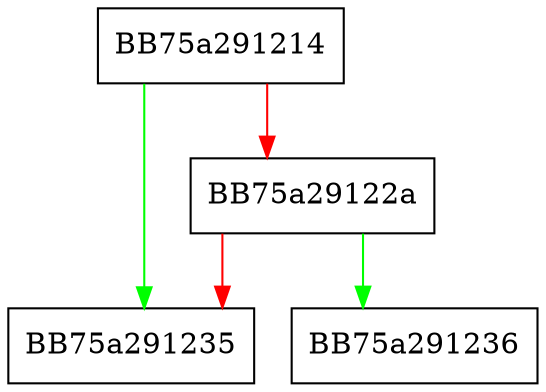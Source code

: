 digraph sqlite3CodeVerifySchema {
  node [shape="box"];
  graph [splines=ortho];
  BB75a291214 -> BB75a291235 [color="green"];
  BB75a291214 -> BB75a29122a [color="red"];
  BB75a29122a -> BB75a291236 [color="green"];
  BB75a29122a -> BB75a291235 [color="red"];
}